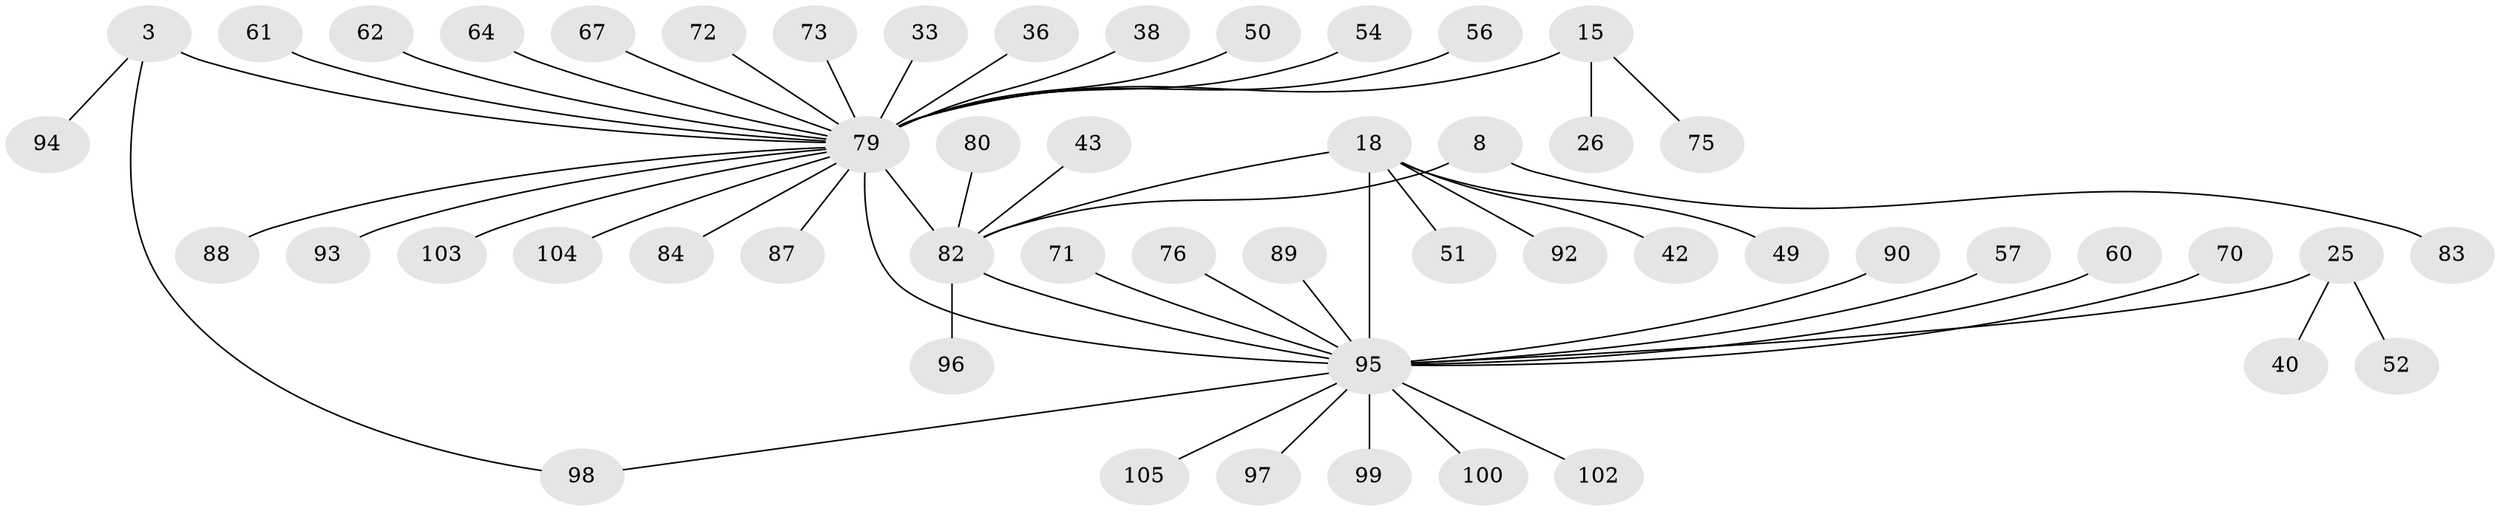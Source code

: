 // original degree distribution, {6: 0.0380952380952381, 8: 0.06666666666666667, 5: 0.047619047619047616, 10: 0.009523809523809525, 9: 0.01904761904761905, 4: 0.01904761904761905, 7: 0.009523809523809525, 11: 0.02857142857142857, 1: 0.5142857142857142, 2: 0.18095238095238095, 3: 0.06666666666666667}
// Generated by graph-tools (version 1.1) at 2025/54/03/09/25 04:54:49]
// undirected, 52 vertices, 54 edges
graph export_dot {
graph [start="1"]
  node [color=gray90,style=filled];
  3 [super="+1"];
  8 [super="+6"];
  15 [super="+14"];
  18 [super="+16"];
  25 [super="+22"];
  26;
  33;
  36;
  38;
  40;
  42;
  43;
  49;
  50;
  51;
  52;
  54;
  56 [super="+27"];
  57;
  60;
  61 [super="+44"];
  62;
  64 [super="+48"];
  67;
  70;
  71;
  72;
  73 [super="+39+45"];
  75;
  76 [super="+47"];
  79 [super="+13+29+68"];
  80 [super="+35+63"];
  82 [super="+81+10"];
  83;
  84;
  87;
  88 [super="+41"];
  89 [super="+85"];
  90;
  92;
  93;
  94;
  95 [super="+65+59+34+32"];
  96;
  97;
  98 [super="+91"];
  99 [super="+86"];
  100;
  102 [super="+58"];
  103 [super="+101"];
  104 [super="+55"];
  105;
  3 -- 94;
  3 -- 98;
  3 -- 79 [weight=7];
  8 -- 83;
  8 -- 82 [weight=6];
  15 -- 75;
  15 -- 26;
  15 -- 79 [weight=6];
  18 -- 49;
  18 -- 51;
  18 -- 42;
  18 -- 92;
  18 -- 82;
  18 -- 95 [weight=7];
  25 -- 52;
  25 -- 40;
  25 -- 95 [weight=6];
  33 -- 79;
  36 -- 79;
  38 -- 79;
  43 -- 82;
  50 -- 79;
  54 -- 79;
  56 -- 79;
  57 -- 95;
  60 -- 95;
  61 -- 79;
  62 -- 79;
  64 -- 79;
  67 -- 79;
  70 -- 95;
  71 -- 95;
  72 -- 79;
  73 -- 79;
  76 -- 95;
  79 -- 84;
  79 -- 93;
  79 -- 104;
  79 -- 95 [weight=7];
  79 -- 82 [weight=3];
  79 -- 103;
  79 -- 87;
  79 -- 88;
  80 -- 82;
  82 -- 96;
  82 -- 95;
  89 -- 95;
  90 -- 95;
  95 -- 97;
  95 -- 98;
  95 -- 99;
  95 -- 100;
  95 -- 102;
  95 -- 105;
}
